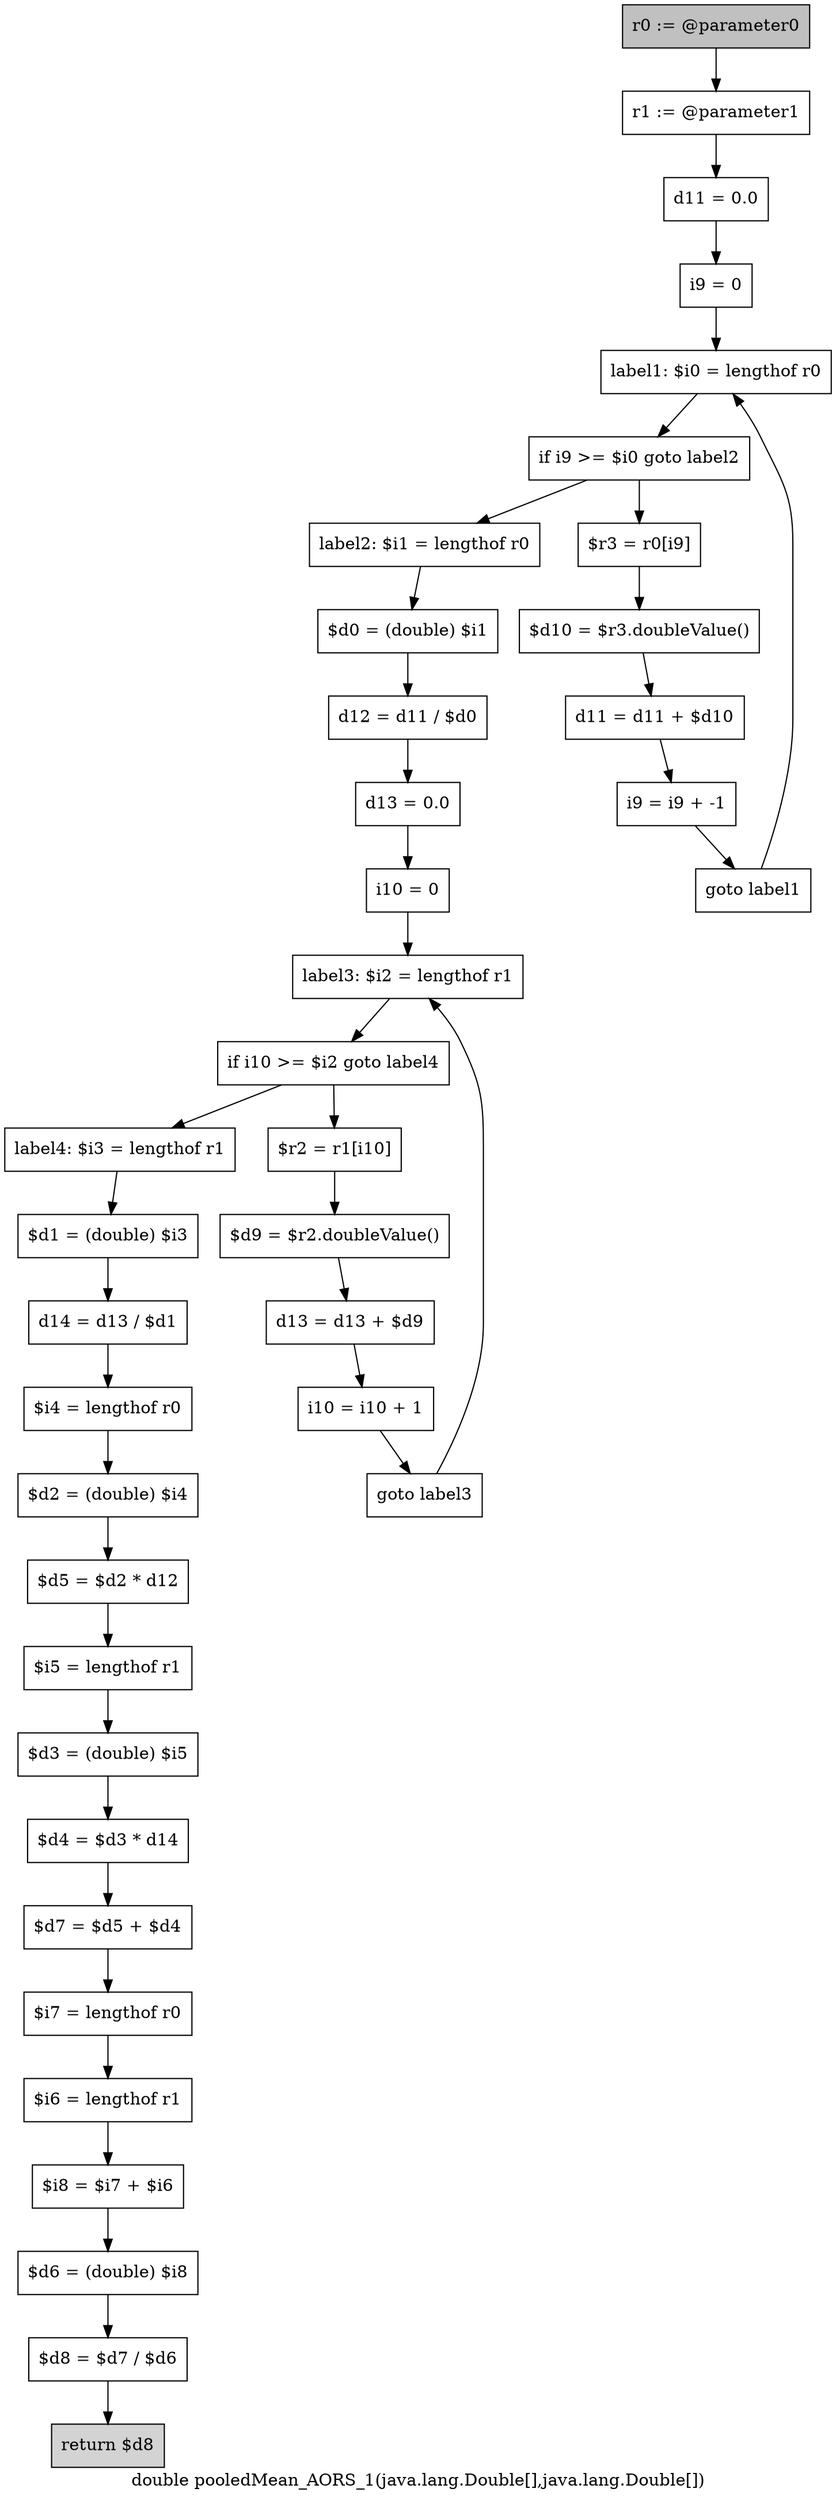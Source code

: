 digraph "double pooledMean_AORS_1(java.lang.Double[],java.lang.Double[])" {
    label="double pooledMean_AORS_1(java.lang.Double[],java.lang.Double[])";
    node [shape=box];
    "0" [style=filled,fillcolor=gray,label="r0 := @parameter0",];
    "1" [label="r1 := @parameter1",];
    "0"->"1";
    "2" [label="d11 = 0.0",];
    "1"->"2";
    "3" [label="i9 = 0",];
    "2"->"3";
    "4" [label="label1: $i0 = lengthof r0",];
    "3"->"4";
    "5" [label="if i9 >= $i0 goto label2",];
    "4"->"5";
    "6" [label="$r3 = r0[i9]",];
    "5"->"6";
    "11" [label="label2: $i1 = lengthof r0",];
    "5"->"11";
    "7" [label="$d10 = $r3.doubleValue()",];
    "6"->"7";
    "8" [label="d11 = d11 + $d10",];
    "7"->"8";
    "9" [label="i9 = i9 + -1",];
    "8"->"9";
    "10" [label="goto label1",];
    "9"->"10";
    "10"->"4";
    "12" [label="$d0 = (double) $i1",];
    "11"->"12";
    "13" [label="d12 = d11 / $d0",];
    "12"->"13";
    "14" [label="d13 = 0.0",];
    "13"->"14";
    "15" [label="i10 = 0",];
    "14"->"15";
    "16" [label="label3: $i2 = lengthof r1",];
    "15"->"16";
    "17" [label="if i10 >= $i2 goto label4",];
    "16"->"17";
    "18" [label="$r2 = r1[i10]",];
    "17"->"18";
    "23" [label="label4: $i3 = lengthof r1",];
    "17"->"23";
    "19" [label="$d9 = $r2.doubleValue()",];
    "18"->"19";
    "20" [label="d13 = d13 + $d9",];
    "19"->"20";
    "21" [label="i10 = i10 + 1",];
    "20"->"21";
    "22" [label="goto label3",];
    "21"->"22";
    "22"->"16";
    "24" [label="$d1 = (double) $i3",];
    "23"->"24";
    "25" [label="d14 = d13 / $d1",];
    "24"->"25";
    "26" [label="$i4 = lengthof r0",];
    "25"->"26";
    "27" [label="$d2 = (double) $i4",];
    "26"->"27";
    "28" [label="$d5 = $d2 * d12",];
    "27"->"28";
    "29" [label="$i5 = lengthof r1",];
    "28"->"29";
    "30" [label="$d3 = (double) $i5",];
    "29"->"30";
    "31" [label="$d4 = $d3 * d14",];
    "30"->"31";
    "32" [label="$d7 = $d5 + $d4",];
    "31"->"32";
    "33" [label="$i7 = lengthof r0",];
    "32"->"33";
    "34" [label="$i6 = lengthof r1",];
    "33"->"34";
    "35" [label="$i8 = $i7 + $i6",];
    "34"->"35";
    "36" [label="$d6 = (double) $i8",];
    "35"->"36";
    "37" [label="$d8 = $d7 / $d6",];
    "36"->"37";
    "38" [style=filled,fillcolor=lightgray,label="return $d8",];
    "37"->"38";
}
